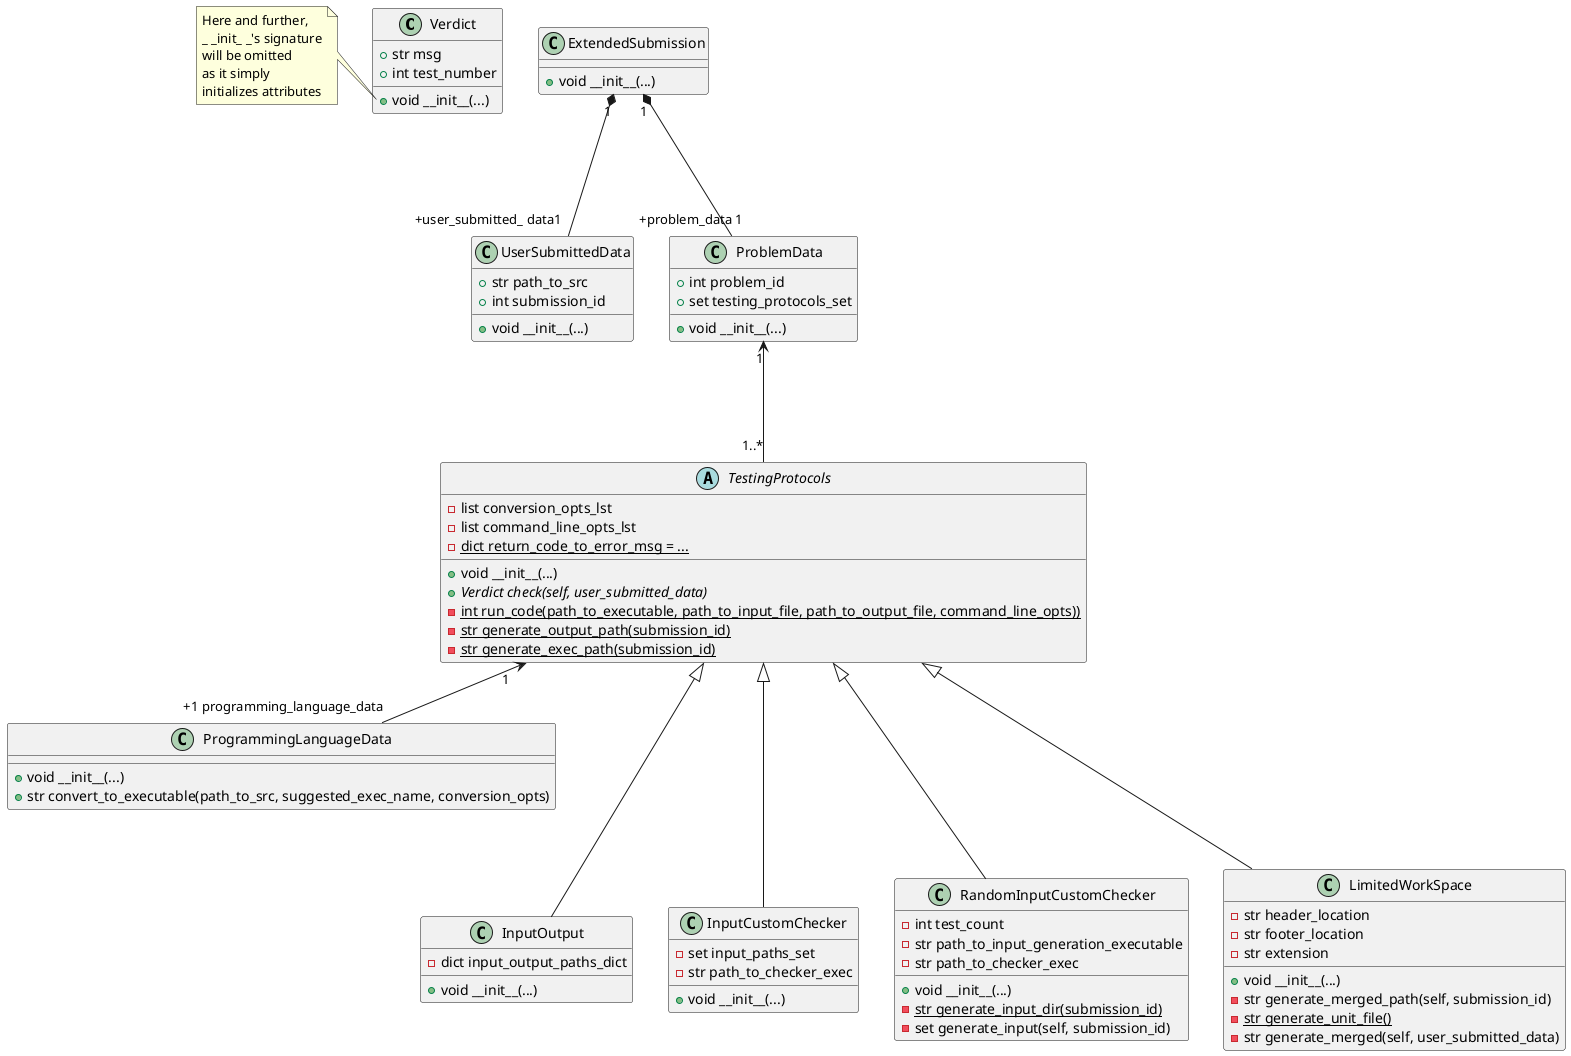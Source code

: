 @startuml
'https://plantuml.com/class-diagram

' ============================ AUX ============================

class Verdict {
    +str msg
    +int test_number

    +void __init__(...)
}
note left of Verdict::__init__
Here and further,
_ _init_ _'s signature
will be omitted
as it simply
initializes attributes
end note


class UserSubmittedData {
    +str path_to_src
    +int submission_id

    +void __init__(...)
}


class ProgrammingLanguageData {
        +void __init__(...)
        +str convert_to_executable(path_to_src, suggested_exec_name, conversion_opts)
}


' ========================== PROTOCOLS =========================

abstract class TestingProtocols {
    -list conversion_opts_lst
    -list command_line_opts_lst
    -{static} dict return_code_to_error_msg = ...

    +void __init__(...)
    +{abstract} Verdict check(self, user_submitted_data)
    -{static} int run_code(path_to_executable, path_to_input_file, path_to_output_file, command_line_opts))
    -{static} str generate_output_path(submission_id)
    -{static} str generate_exec_path(submission_id)
}

TestingProtocols "1" <-- "+1 programming_language_data" ProgrammingLanguageData

class InputOutput {
    -dict input_output_paths_dict

    +void __init__(...)
}

class InputCustomChecker {
    -set input_paths_set
    -str path_to_checker_exec

    +void __init__(...)
}

class RandomInputCustomChecker {
    -int test_count
    -str path_to_input_generation_executable
    -str path_to_checker_exec


    +void __init__(...)
    -{static} str generate_input_dir(submission_id)
    -set generate_input(self, submission_id)
}

class LimitedWorkSpace {
    -str header_location
    -str footer_location
    -str extension

    +void __init__(...)
    -str generate_merged_path(self, submission_id)
    -{static} str generate_unit_file()
    -str generate_merged(self, user_submitted_data)
}


TestingProtocols <|--- InputCustomChecker
TestingProtocols <|--- RandomInputCustomChecker
TestingProtocols <|--- LimitedWorkSpace
TestingProtocols <|--- InputOutput


' ============================ AUX ============================

class ProblemData {
    +int problem_id
    +set testing_protocols_set

    +void __init__(...)
}

ProblemData "1" <--- "1..*" TestingProtocols


class ExtendedSubmission {
    +void __init__(...)
}

ExtendedSubmission "1" *--- "+problem_data 1" ProblemData
ExtendedSubmission "1" *--- "+user_submitted_ data1" UserSubmittedData

@enduml